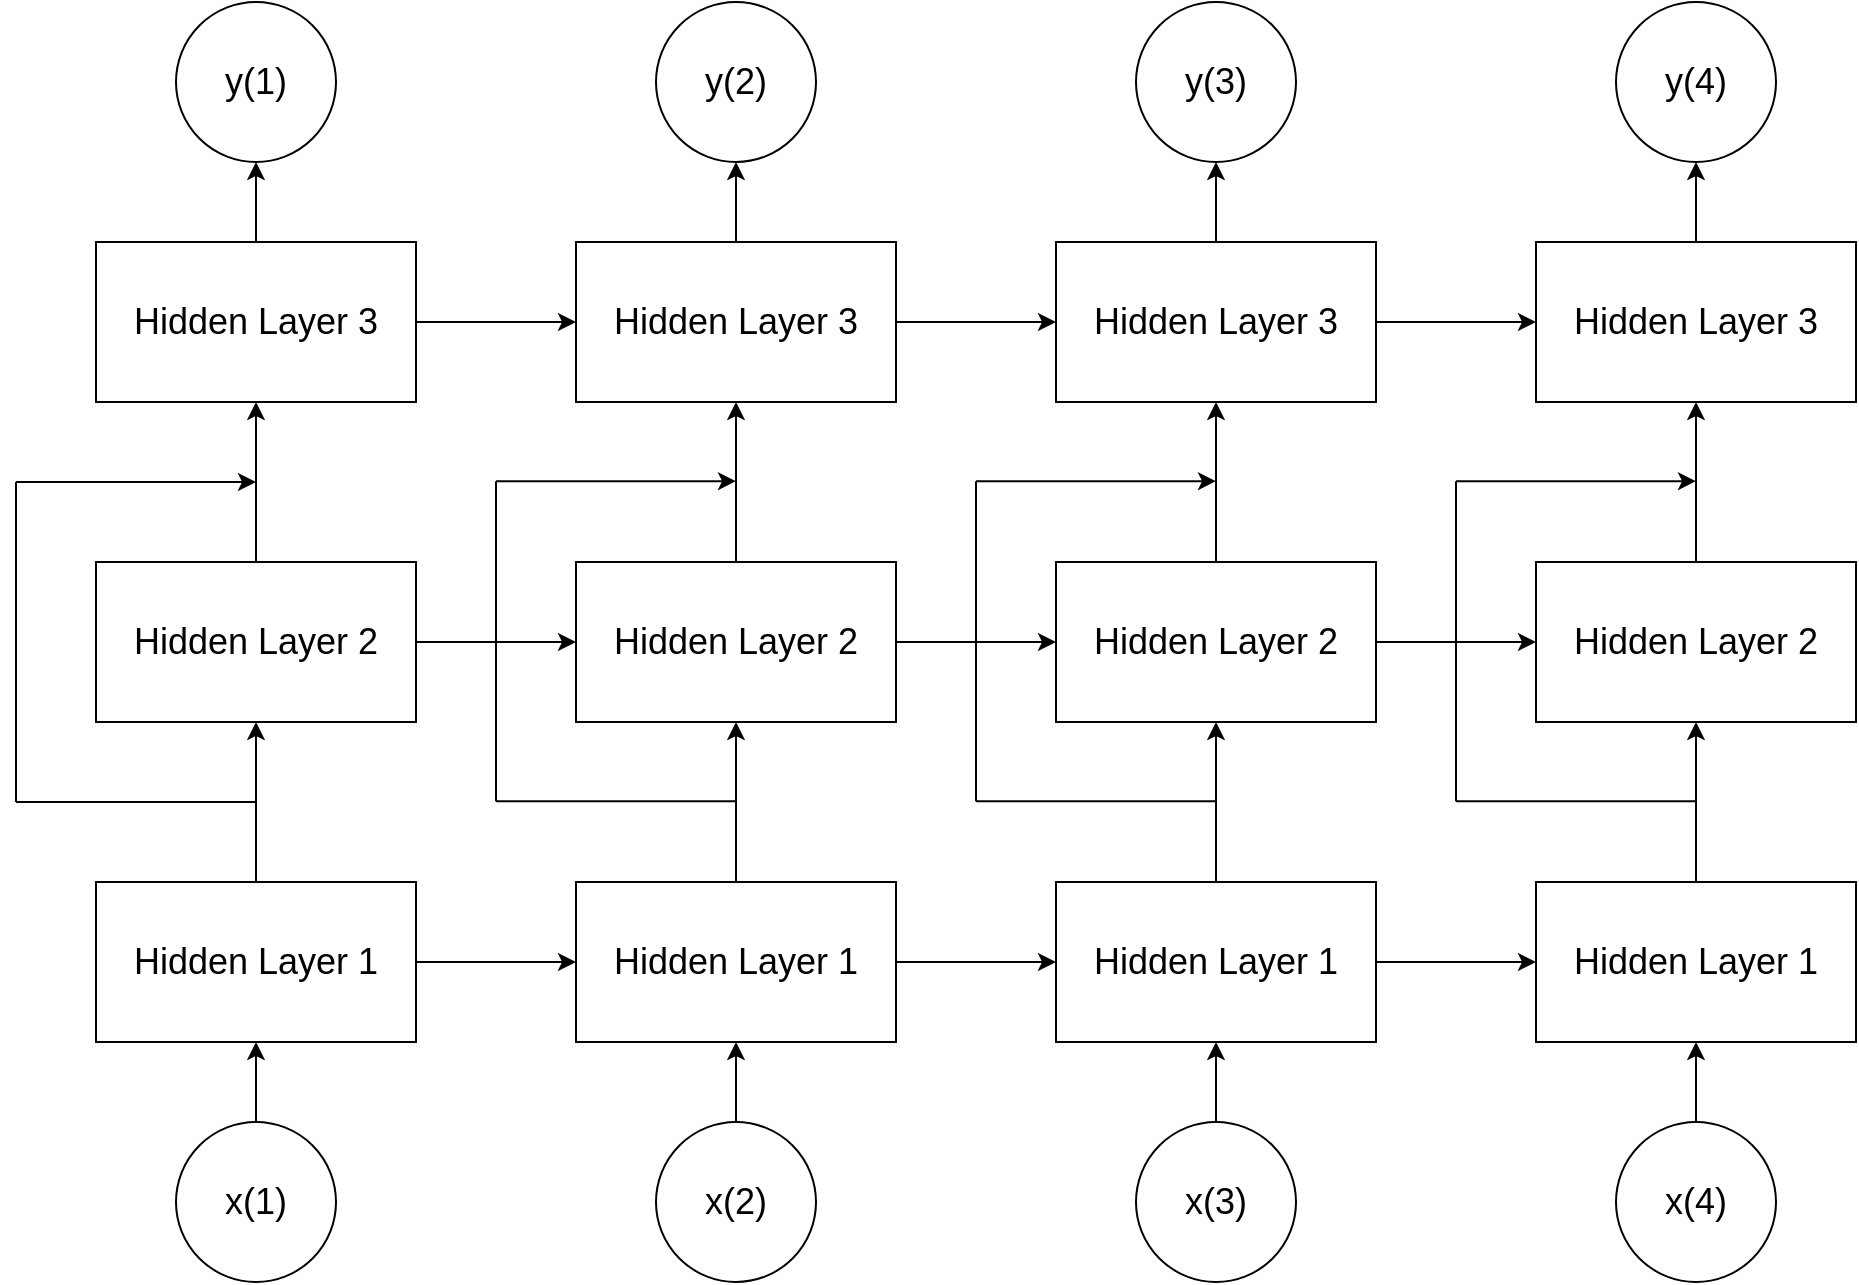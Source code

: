 <mxfile version="21.1.2" type="device" pages="2">
  <diagram name="Page-1" id="jEPBaekEtWVk6_Z0NsVT">
    <mxGraphModel dx="1098" dy="820" grid="1" gridSize="10" guides="1" tooltips="1" connect="1" arrows="1" fold="1" page="1" pageScale="1" pageWidth="1920" pageHeight="1920" math="0" shadow="0">
      <root>
        <mxCell id="0" />
        <mxCell id="1" parent="0" />
        <mxCell id="aJEZYu9CI0ouoEZuupDg-22" style="edgeStyle=orthogonalEdgeStyle;rounded=0;orthogonalLoop=1;jettySize=auto;html=1;exitX=0.5;exitY=0;exitDx=0;exitDy=0;entryX=0.5;entryY=1;entryDx=0;entryDy=0;" parent="1" source="aJEZYu9CI0ouoEZuupDg-5" target="aJEZYu9CI0ouoEZuupDg-6" edge="1">
          <mxGeometry relative="1" as="geometry" />
        </mxCell>
        <mxCell id="aJEZYu9CI0ouoEZuupDg-5" value="&lt;font style=&quot;font-size: 18px;&quot;&gt;x(1)&lt;/font&gt;" style="ellipse;whiteSpace=wrap;html=1;aspect=fixed;" parent="1" vertex="1">
          <mxGeometry x="400" y="640" width="80" height="80" as="geometry" />
        </mxCell>
        <mxCell id="aJEZYu9CI0ouoEZuupDg-23" style="edgeStyle=orthogonalEdgeStyle;rounded=0;orthogonalLoop=1;jettySize=auto;html=1;exitX=0.5;exitY=0;exitDx=0;exitDy=0;entryX=0.5;entryY=1;entryDx=0;entryDy=0;" parent="1" source="aJEZYu9CI0ouoEZuupDg-6" target="aJEZYu9CI0ouoEZuupDg-13" edge="1">
          <mxGeometry relative="1" as="geometry">
            <Array as="points">
              <mxPoint x="440" y="460" />
              <mxPoint x="440" y="460" />
            </Array>
          </mxGeometry>
        </mxCell>
        <mxCell id="aJEZYu9CI0ouoEZuupDg-42" value="" style="edgeStyle=orthogonalEdgeStyle;rounded=0;orthogonalLoop=1;jettySize=auto;html=1;" parent="1" source="aJEZYu9CI0ouoEZuupDg-6" target="aJEZYu9CI0ouoEZuupDg-7" edge="1">
          <mxGeometry relative="1" as="geometry" />
        </mxCell>
        <mxCell id="aJEZYu9CI0ouoEZuupDg-6" value="&lt;font style=&quot;font-size: 18px;&quot;&gt;Hidden Layer 1&lt;/font&gt;" style="rounded=0;whiteSpace=wrap;html=1;" parent="1" vertex="1">
          <mxGeometry x="360" y="520" width="160" height="80" as="geometry" />
        </mxCell>
        <mxCell id="aJEZYu9CI0ouoEZuupDg-31" value="" style="edgeStyle=orthogonalEdgeStyle;rounded=0;orthogonalLoop=1;jettySize=auto;html=1;" parent="1" source="aJEZYu9CI0ouoEZuupDg-7" target="aJEZYu9CI0ouoEZuupDg-14" edge="1">
          <mxGeometry relative="1" as="geometry" />
        </mxCell>
        <mxCell id="aJEZYu9CI0ouoEZuupDg-43" value="" style="edgeStyle=orthogonalEdgeStyle;rounded=0;orthogonalLoop=1;jettySize=auto;html=1;" parent="1" source="aJEZYu9CI0ouoEZuupDg-7" target="aJEZYu9CI0ouoEZuupDg-10" edge="1">
          <mxGeometry relative="1" as="geometry" />
        </mxCell>
        <mxCell id="aJEZYu9CI0ouoEZuupDg-7" value="&lt;font style=&quot;font-size: 18px;&quot;&gt;Hidden Layer 1&lt;/font&gt;" style="rounded=0;whiteSpace=wrap;html=1;" parent="1" vertex="1">
          <mxGeometry x="600" y="520" width="160" height="80" as="geometry" />
        </mxCell>
        <mxCell id="aJEZYu9CI0ouoEZuupDg-30" value="" style="edgeStyle=orthogonalEdgeStyle;rounded=0;orthogonalLoop=1;jettySize=auto;html=1;" parent="1" source="aJEZYu9CI0ouoEZuupDg-8" target="aJEZYu9CI0ouoEZuupDg-7" edge="1">
          <mxGeometry relative="1" as="geometry" />
        </mxCell>
        <mxCell id="aJEZYu9CI0ouoEZuupDg-8" value="&lt;font style=&quot;font-size: 18px;&quot;&gt;x(2)&lt;/font&gt;" style="ellipse;whiteSpace=wrap;html=1;aspect=fixed;" parent="1" vertex="1">
          <mxGeometry x="640" y="640" width="80" height="80" as="geometry" />
        </mxCell>
        <mxCell id="aJEZYu9CI0ouoEZuupDg-34" value="" style="edgeStyle=orthogonalEdgeStyle;rounded=0;orthogonalLoop=1;jettySize=auto;html=1;" parent="1" source="aJEZYu9CI0ouoEZuupDg-9" target="aJEZYu9CI0ouoEZuupDg-10" edge="1">
          <mxGeometry relative="1" as="geometry" />
        </mxCell>
        <mxCell id="aJEZYu9CI0ouoEZuupDg-9" value="&lt;font style=&quot;font-size: 18px;&quot;&gt;x(3)&lt;/font&gt;" style="ellipse;whiteSpace=wrap;html=1;aspect=fixed;" parent="1" vertex="1">
          <mxGeometry x="880" y="640" width="80" height="80" as="geometry" />
        </mxCell>
        <mxCell id="aJEZYu9CI0ouoEZuupDg-35" value="" style="edgeStyle=orthogonalEdgeStyle;rounded=0;orthogonalLoop=1;jettySize=auto;html=1;" parent="1" source="aJEZYu9CI0ouoEZuupDg-10" target="aJEZYu9CI0ouoEZuupDg-15" edge="1">
          <mxGeometry relative="1" as="geometry" />
        </mxCell>
        <mxCell id="aJEZYu9CI0ouoEZuupDg-44" value="" style="edgeStyle=orthogonalEdgeStyle;rounded=0;orthogonalLoop=1;jettySize=auto;html=1;" parent="1" source="aJEZYu9CI0ouoEZuupDg-10" target="aJEZYu9CI0ouoEZuupDg-11" edge="1">
          <mxGeometry relative="1" as="geometry" />
        </mxCell>
        <mxCell id="aJEZYu9CI0ouoEZuupDg-10" value="&lt;font style=&quot;font-size: 18px;&quot;&gt;Hidden Layer 1&lt;/font&gt;" style="rounded=0;whiteSpace=wrap;html=1;" parent="1" vertex="1">
          <mxGeometry x="840" y="520" width="160" height="80" as="geometry" />
        </mxCell>
        <mxCell id="aJEZYu9CI0ouoEZuupDg-39" value="" style="edgeStyle=orthogonalEdgeStyle;rounded=0;orthogonalLoop=1;jettySize=auto;html=1;" parent="1" source="aJEZYu9CI0ouoEZuupDg-11" target="aJEZYu9CI0ouoEZuupDg-16" edge="1">
          <mxGeometry relative="1" as="geometry" />
        </mxCell>
        <mxCell id="aJEZYu9CI0ouoEZuupDg-11" value="&lt;font style=&quot;font-size: 18px;&quot;&gt;Hidden Layer 1&lt;/font&gt;" style="rounded=0;whiteSpace=wrap;html=1;" parent="1" vertex="1">
          <mxGeometry x="1080" y="520" width="160" height="80" as="geometry" />
        </mxCell>
        <mxCell id="aJEZYu9CI0ouoEZuupDg-38" value="" style="edgeStyle=orthogonalEdgeStyle;rounded=0;orthogonalLoop=1;jettySize=auto;html=1;" parent="1" source="aJEZYu9CI0ouoEZuupDg-12" target="aJEZYu9CI0ouoEZuupDg-11" edge="1">
          <mxGeometry relative="1" as="geometry" />
        </mxCell>
        <mxCell id="aJEZYu9CI0ouoEZuupDg-12" value="&lt;font style=&quot;font-size: 18px;&quot;&gt;x(4)&lt;/font&gt;" style="ellipse;whiteSpace=wrap;html=1;aspect=fixed;" parent="1" vertex="1">
          <mxGeometry x="1120" y="640" width="80" height="80" as="geometry" />
        </mxCell>
        <mxCell id="aJEZYu9CI0ouoEZuupDg-24" style="edgeStyle=orthogonalEdgeStyle;rounded=0;orthogonalLoop=1;jettySize=auto;html=1;exitX=0.5;exitY=0;exitDx=0;exitDy=0;entryX=0.5;entryY=1;entryDx=0;entryDy=0;" parent="1" source="aJEZYu9CI0ouoEZuupDg-13" target="aJEZYu9CI0ouoEZuupDg-17" edge="1">
          <mxGeometry relative="1" as="geometry" />
        </mxCell>
        <mxCell id="aJEZYu9CI0ouoEZuupDg-45" value="" style="edgeStyle=orthogonalEdgeStyle;rounded=0;orthogonalLoop=1;jettySize=auto;html=1;" parent="1" source="aJEZYu9CI0ouoEZuupDg-13" target="aJEZYu9CI0ouoEZuupDg-14" edge="1">
          <mxGeometry relative="1" as="geometry" />
        </mxCell>
        <mxCell id="aJEZYu9CI0ouoEZuupDg-13" value="&lt;font style=&quot;font-size: 18px;&quot;&gt;Hidden Layer 2&lt;/font&gt;" style="rounded=0;whiteSpace=wrap;html=1;" parent="1" vertex="1">
          <mxGeometry x="360" y="360" width="160" height="80" as="geometry" />
        </mxCell>
        <mxCell id="aJEZYu9CI0ouoEZuupDg-32" value="" style="edgeStyle=orthogonalEdgeStyle;rounded=0;orthogonalLoop=1;jettySize=auto;html=1;" parent="1" source="aJEZYu9CI0ouoEZuupDg-14" target="aJEZYu9CI0ouoEZuupDg-18" edge="1">
          <mxGeometry relative="1" as="geometry" />
        </mxCell>
        <mxCell id="aJEZYu9CI0ouoEZuupDg-46" value="" style="edgeStyle=orthogonalEdgeStyle;rounded=0;orthogonalLoop=1;jettySize=auto;html=1;" parent="1" source="aJEZYu9CI0ouoEZuupDg-14" target="aJEZYu9CI0ouoEZuupDg-15" edge="1">
          <mxGeometry relative="1" as="geometry" />
        </mxCell>
        <mxCell id="aJEZYu9CI0ouoEZuupDg-14" value="&lt;font style=&quot;font-size: 18px;&quot;&gt;Hidden Layer 2&lt;/font&gt;" style="rounded=0;whiteSpace=wrap;html=1;" parent="1" vertex="1">
          <mxGeometry x="600" y="360" width="160" height="80" as="geometry" />
        </mxCell>
        <mxCell id="aJEZYu9CI0ouoEZuupDg-36" value="" style="edgeStyle=orthogonalEdgeStyle;rounded=0;orthogonalLoop=1;jettySize=auto;html=1;" parent="1" source="aJEZYu9CI0ouoEZuupDg-15" target="aJEZYu9CI0ouoEZuupDg-19" edge="1">
          <mxGeometry relative="1" as="geometry" />
        </mxCell>
        <mxCell id="aJEZYu9CI0ouoEZuupDg-47" value="" style="edgeStyle=orthogonalEdgeStyle;rounded=0;orthogonalLoop=1;jettySize=auto;html=1;" parent="1" source="aJEZYu9CI0ouoEZuupDg-15" target="aJEZYu9CI0ouoEZuupDg-16" edge="1">
          <mxGeometry relative="1" as="geometry" />
        </mxCell>
        <mxCell id="aJEZYu9CI0ouoEZuupDg-15" value="&lt;font style=&quot;font-size: 18px;&quot;&gt;Hidden Layer 2&lt;/font&gt;" style="rounded=0;whiteSpace=wrap;html=1;" parent="1" vertex="1">
          <mxGeometry x="840" y="360" width="160" height="80" as="geometry" />
        </mxCell>
        <mxCell id="aJEZYu9CI0ouoEZuupDg-40" value="" style="edgeStyle=orthogonalEdgeStyle;rounded=0;orthogonalLoop=1;jettySize=auto;html=1;" parent="1" source="aJEZYu9CI0ouoEZuupDg-16" target="aJEZYu9CI0ouoEZuupDg-20" edge="1">
          <mxGeometry relative="1" as="geometry" />
        </mxCell>
        <mxCell id="aJEZYu9CI0ouoEZuupDg-16" value="&lt;font style=&quot;font-size: 18px;&quot;&gt;Hidden Layer 2&lt;/font&gt;" style="rounded=0;whiteSpace=wrap;html=1;" parent="1" vertex="1">
          <mxGeometry x="1080" y="360" width="160" height="80" as="geometry" />
        </mxCell>
        <mxCell id="aJEZYu9CI0ouoEZuupDg-29" value="" style="edgeStyle=orthogonalEdgeStyle;rounded=0;orthogonalLoop=1;jettySize=auto;html=1;" parent="1" source="aJEZYu9CI0ouoEZuupDg-17" target="aJEZYu9CI0ouoEZuupDg-25" edge="1">
          <mxGeometry relative="1" as="geometry" />
        </mxCell>
        <mxCell id="aJEZYu9CI0ouoEZuupDg-48" value="" style="edgeStyle=orthogonalEdgeStyle;rounded=0;orthogonalLoop=1;jettySize=auto;html=1;" parent="1" source="aJEZYu9CI0ouoEZuupDg-17" target="aJEZYu9CI0ouoEZuupDg-18" edge="1">
          <mxGeometry relative="1" as="geometry" />
        </mxCell>
        <mxCell id="aJEZYu9CI0ouoEZuupDg-17" value="&lt;font style=&quot;font-size: 18px;&quot;&gt;Hidden Layer 3&lt;/font&gt;" style="rounded=0;whiteSpace=wrap;html=1;" parent="1" vertex="1">
          <mxGeometry x="360" y="200" width="160" height="80" as="geometry" />
        </mxCell>
        <mxCell id="aJEZYu9CI0ouoEZuupDg-33" value="" style="edgeStyle=orthogonalEdgeStyle;rounded=0;orthogonalLoop=1;jettySize=auto;html=1;" parent="1" source="aJEZYu9CI0ouoEZuupDg-18" target="aJEZYu9CI0ouoEZuupDg-26" edge="1">
          <mxGeometry relative="1" as="geometry" />
        </mxCell>
        <mxCell id="aJEZYu9CI0ouoEZuupDg-49" value="" style="edgeStyle=orthogonalEdgeStyle;rounded=0;orthogonalLoop=1;jettySize=auto;html=1;" parent="1" source="aJEZYu9CI0ouoEZuupDg-18" target="aJEZYu9CI0ouoEZuupDg-19" edge="1">
          <mxGeometry relative="1" as="geometry" />
        </mxCell>
        <mxCell id="aJEZYu9CI0ouoEZuupDg-18" value="&lt;font style=&quot;font-size: 18px;&quot;&gt;Hidden Layer 3&lt;/font&gt;" style="rounded=0;whiteSpace=wrap;html=1;" parent="1" vertex="1">
          <mxGeometry x="600" y="200" width="160" height="80" as="geometry" />
        </mxCell>
        <mxCell id="aJEZYu9CI0ouoEZuupDg-37" value="" style="edgeStyle=orthogonalEdgeStyle;rounded=0;orthogonalLoop=1;jettySize=auto;html=1;" parent="1" source="aJEZYu9CI0ouoEZuupDg-19" target="aJEZYu9CI0ouoEZuupDg-27" edge="1">
          <mxGeometry relative="1" as="geometry" />
        </mxCell>
        <mxCell id="aJEZYu9CI0ouoEZuupDg-50" value="" style="edgeStyle=orthogonalEdgeStyle;rounded=0;orthogonalLoop=1;jettySize=auto;html=1;" parent="1" source="aJEZYu9CI0ouoEZuupDg-19" target="aJEZYu9CI0ouoEZuupDg-20" edge="1">
          <mxGeometry relative="1" as="geometry" />
        </mxCell>
        <mxCell id="aJEZYu9CI0ouoEZuupDg-19" value="&lt;font style=&quot;font-size: 18px;&quot;&gt;Hidden Layer 3&lt;/font&gt;" style="rounded=0;whiteSpace=wrap;html=1;" parent="1" vertex="1">
          <mxGeometry x="840" y="200" width="160" height="80" as="geometry" />
        </mxCell>
        <mxCell id="aJEZYu9CI0ouoEZuupDg-41" value="" style="edgeStyle=orthogonalEdgeStyle;rounded=0;orthogonalLoop=1;jettySize=auto;html=1;" parent="1" source="aJEZYu9CI0ouoEZuupDg-20" target="aJEZYu9CI0ouoEZuupDg-28" edge="1">
          <mxGeometry relative="1" as="geometry" />
        </mxCell>
        <mxCell id="aJEZYu9CI0ouoEZuupDg-20" value="&lt;font style=&quot;font-size: 18px;&quot;&gt;Hidden Layer 3&lt;/font&gt;" style="rounded=0;whiteSpace=wrap;html=1;" parent="1" vertex="1">
          <mxGeometry x="1080" y="200" width="160" height="80" as="geometry" />
        </mxCell>
        <mxCell id="aJEZYu9CI0ouoEZuupDg-25" value="&lt;font style=&quot;font-size: 18px;&quot;&gt;y(1)&lt;/font&gt;" style="ellipse;whiteSpace=wrap;html=1;aspect=fixed;" parent="1" vertex="1">
          <mxGeometry x="400" y="80" width="80" height="80" as="geometry" />
        </mxCell>
        <mxCell id="aJEZYu9CI0ouoEZuupDg-26" value="&lt;font style=&quot;font-size: 18px;&quot;&gt;y(2)&lt;/font&gt;" style="ellipse;whiteSpace=wrap;html=1;aspect=fixed;" parent="1" vertex="1">
          <mxGeometry x="640" y="80" width="80" height="80" as="geometry" />
        </mxCell>
        <mxCell id="aJEZYu9CI0ouoEZuupDg-27" value="&lt;font style=&quot;font-size: 18px;&quot;&gt;y(3)&lt;/font&gt;" style="ellipse;whiteSpace=wrap;html=1;aspect=fixed;" parent="1" vertex="1">
          <mxGeometry x="880" y="80" width="80" height="80" as="geometry" />
        </mxCell>
        <mxCell id="aJEZYu9CI0ouoEZuupDg-28" value="&lt;font style=&quot;font-size: 18px;&quot;&gt;y(4)&lt;/font&gt;" style="ellipse;whiteSpace=wrap;html=1;aspect=fixed;" parent="1" vertex="1">
          <mxGeometry x="1120" y="80" width="80" height="80" as="geometry" />
        </mxCell>
        <mxCell id="aJEZYu9CI0ouoEZuupDg-54" value="" style="endArrow=none;html=1;rounded=0;" parent="1" edge="1">
          <mxGeometry width="50" height="50" relative="1" as="geometry">
            <mxPoint x="440" y="480" as="sourcePoint" />
            <mxPoint x="320" y="480" as="targetPoint" />
          </mxGeometry>
        </mxCell>
        <mxCell id="aJEZYu9CI0ouoEZuupDg-55" value="" style="endArrow=none;html=1;rounded=0;" parent="1" edge="1">
          <mxGeometry width="50" height="50" relative="1" as="geometry">
            <mxPoint x="320" y="480" as="sourcePoint" />
            <mxPoint x="320" y="320" as="targetPoint" />
          </mxGeometry>
        </mxCell>
        <mxCell id="aJEZYu9CI0ouoEZuupDg-56" value="" style="endArrow=classic;html=1;rounded=0;" parent="1" edge="1">
          <mxGeometry width="50" height="50" relative="1" as="geometry">
            <mxPoint x="320" y="320" as="sourcePoint" />
            <mxPoint x="440" y="320" as="targetPoint" />
          </mxGeometry>
        </mxCell>
        <mxCell id="aJEZYu9CI0ouoEZuupDg-57" value="" style="endArrow=none;html=1;rounded=0;" parent="1" edge="1">
          <mxGeometry width="50" height="50" relative="1" as="geometry">
            <mxPoint x="680" y="479.58" as="sourcePoint" />
            <mxPoint x="560" y="479.58" as="targetPoint" />
          </mxGeometry>
        </mxCell>
        <mxCell id="aJEZYu9CI0ouoEZuupDg-58" value="" style="endArrow=none;html=1;rounded=0;" parent="1" edge="1">
          <mxGeometry width="50" height="50" relative="1" as="geometry">
            <mxPoint x="560" y="479.58" as="sourcePoint" />
            <mxPoint x="560" y="319.58" as="targetPoint" />
          </mxGeometry>
        </mxCell>
        <mxCell id="aJEZYu9CI0ouoEZuupDg-59" value="" style="endArrow=classic;html=1;rounded=0;" parent="1" edge="1">
          <mxGeometry width="50" height="50" relative="1" as="geometry">
            <mxPoint x="560" y="319.58" as="sourcePoint" />
            <mxPoint x="680" y="319.58" as="targetPoint" />
          </mxGeometry>
        </mxCell>
        <mxCell id="aJEZYu9CI0ouoEZuupDg-60" value="" style="endArrow=none;html=1;rounded=0;" parent="1" edge="1">
          <mxGeometry width="50" height="50" relative="1" as="geometry">
            <mxPoint x="920" y="479.58" as="sourcePoint" />
            <mxPoint x="800" y="479.58" as="targetPoint" />
          </mxGeometry>
        </mxCell>
        <mxCell id="aJEZYu9CI0ouoEZuupDg-61" value="" style="endArrow=none;html=1;rounded=0;" parent="1" edge="1">
          <mxGeometry width="50" height="50" relative="1" as="geometry">
            <mxPoint x="800" y="479.58" as="sourcePoint" />
            <mxPoint x="800" y="319.58" as="targetPoint" />
          </mxGeometry>
        </mxCell>
        <mxCell id="aJEZYu9CI0ouoEZuupDg-62" value="" style="endArrow=classic;html=1;rounded=0;" parent="1" edge="1">
          <mxGeometry width="50" height="50" relative="1" as="geometry">
            <mxPoint x="800" y="319.58" as="sourcePoint" />
            <mxPoint x="920" y="319.58" as="targetPoint" />
          </mxGeometry>
        </mxCell>
        <mxCell id="aJEZYu9CI0ouoEZuupDg-63" value="" style="endArrow=none;html=1;rounded=0;" parent="1" edge="1">
          <mxGeometry width="50" height="50" relative="1" as="geometry">
            <mxPoint x="1160" y="479.58" as="sourcePoint" />
            <mxPoint x="1040" y="479.58" as="targetPoint" />
          </mxGeometry>
        </mxCell>
        <mxCell id="aJEZYu9CI0ouoEZuupDg-64" value="" style="endArrow=none;html=1;rounded=0;" parent="1" edge="1">
          <mxGeometry width="50" height="50" relative="1" as="geometry">
            <mxPoint x="1040" y="479.58" as="sourcePoint" />
            <mxPoint x="1040" y="319.58" as="targetPoint" />
          </mxGeometry>
        </mxCell>
        <mxCell id="aJEZYu9CI0ouoEZuupDg-65" value="" style="endArrow=classic;html=1;rounded=0;" parent="1" edge="1">
          <mxGeometry width="50" height="50" relative="1" as="geometry">
            <mxPoint x="1040" y="319.58" as="sourcePoint" />
            <mxPoint x="1160" y="319.58" as="targetPoint" />
          </mxGeometry>
        </mxCell>
      </root>
    </mxGraphModel>
  </diagram>
  <diagram id="1Nty9nA1ntOIx13weWmF" name="Page-2">
    <mxGraphModel dx="1098" dy="820" grid="1" gridSize="10" guides="1" tooltips="1" connect="1" arrows="1" fold="1" page="1" pageScale="1" pageWidth="850" pageHeight="1100" math="0" shadow="0">
      <root>
        <mxCell id="0" />
        <mxCell id="1" parent="0" />
        <mxCell id="3foOO-Ci-7I9MeVUP46C-1" value="" style="shape=cube;whiteSpace=wrap;html=1;boundedLbl=1;backgroundOutline=1;darkOpacity=0.05;darkOpacity2=0.1;size=10;" vertex="1" parent="1">
          <mxGeometry x="90" y="220" width="390" height="280" as="geometry" />
        </mxCell>
        <mxCell id="3foOO-Ci-7I9MeVUP46C-14" value="" style="shape=cube;whiteSpace=wrap;html=1;boundedLbl=1;backgroundOutline=1;darkOpacity=0.05;darkOpacity2=0.1;size=10;strokeColor=#b85450;fillColor=#f8cecc;" vertex="1" parent="1">
          <mxGeometry x="120" y="290" width="90" height="90" as="geometry" />
        </mxCell>
        <mxCell id="3foOO-Ci-7I9MeVUP46C-12" value="" style="shape=cube;whiteSpace=wrap;html=1;boundedLbl=1;backgroundOutline=1;darkOpacity=0.05;darkOpacity2=0.1;size=10;strokeColor=#b85450;fillColor=#f8cecc;" vertex="1" parent="1">
          <mxGeometry x="120" y="270" width="90" height="90" as="geometry" />
        </mxCell>
        <mxCell id="3foOO-Ci-7I9MeVUP46C-2" value="" style="shape=cube;whiteSpace=wrap;html=1;boundedLbl=1;backgroundOutline=1;darkOpacity=0.05;darkOpacity2=0.1;size=10;strokeColor=#b85450;fillColor=#f8cecc;" vertex="1" parent="1">
          <mxGeometry x="160" y="250" width="90" height="90" as="geometry" />
        </mxCell>
        <mxCell id="3foOO-Ci-7I9MeVUP46C-3" value="" style="shape=cube;whiteSpace=wrap;html=1;boundedLbl=1;backgroundOutline=1;darkOpacity=0.05;darkOpacity2=0.1;size=10;strokeColor=#b85450;fillColor=#f8cecc;" vertex="1" parent="1">
          <mxGeometry x="140" y="250" width="90" height="90" as="geometry" />
        </mxCell>
        <mxCell id="3foOO-Ci-7I9MeVUP46C-4" value="" style="shape=cube;whiteSpace=wrap;html=1;boundedLbl=1;backgroundOutline=1;darkOpacity=0.05;darkOpacity2=0.1;size=10;strokeColor=#b85450;fillColor=#f8cecc;" vertex="1" parent="1">
          <mxGeometry x="120" y="250" width="90" height="90" as="geometry" />
        </mxCell>
        <mxCell id="3foOO-Ci-7I9MeVUP46C-9" value="" style="endArrow=classic;html=1;rounded=0;dashed=1;dashPattern=8 8;" edge="1" parent="1">
          <mxGeometry width="50" height="50" relative="1" as="geometry">
            <mxPoint x="450" y="400" as="sourcePoint" />
            <mxPoint x="450" y="400" as="targetPoint" />
          </mxGeometry>
        </mxCell>
        <mxCell id="3foOO-Ci-7I9MeVUP46C-10" value="" style="endArrow=classic;html=1;rounded=0;exitX=0;exitY=0;exitDx=90;exitDy=50;exitPerimeter=0;" edge="1" parent="1" source="3foOO-Ci-7I9MeVUP46C-2">
          <mxGeometry width="50" height="50" relative="1" as="geometry">
            <mxPoint x="400" y="450" as="sourcePoint" />
            <mxPoint x="390" y="300" as="targetPoint" />
          </mxGeometry>
        </mxCell>
        <mxCell id="3foOO-Ci-7I9MeVUP46C-11" value="" style="endArrow=classic;html=1;rounded=0;exitX=0;exitY=0;exitDx=50;exitDy=90;exitPerimeter=0;" edge="1" parent="1" source="3foOO-Ci-7I9MeVUP46C-14">
          <mxGeometry width="50" height="50" relative="1" as="geometry">
            <mxPoint x="400" y="450" as="sourcePoint" />
            <mxPoint x="170" y="470" as="targetPoint" />
          </mxGeometry>
        </mxCell>
      </root>
    </mxGraphModel>
  </diagram>
</mxfile>
